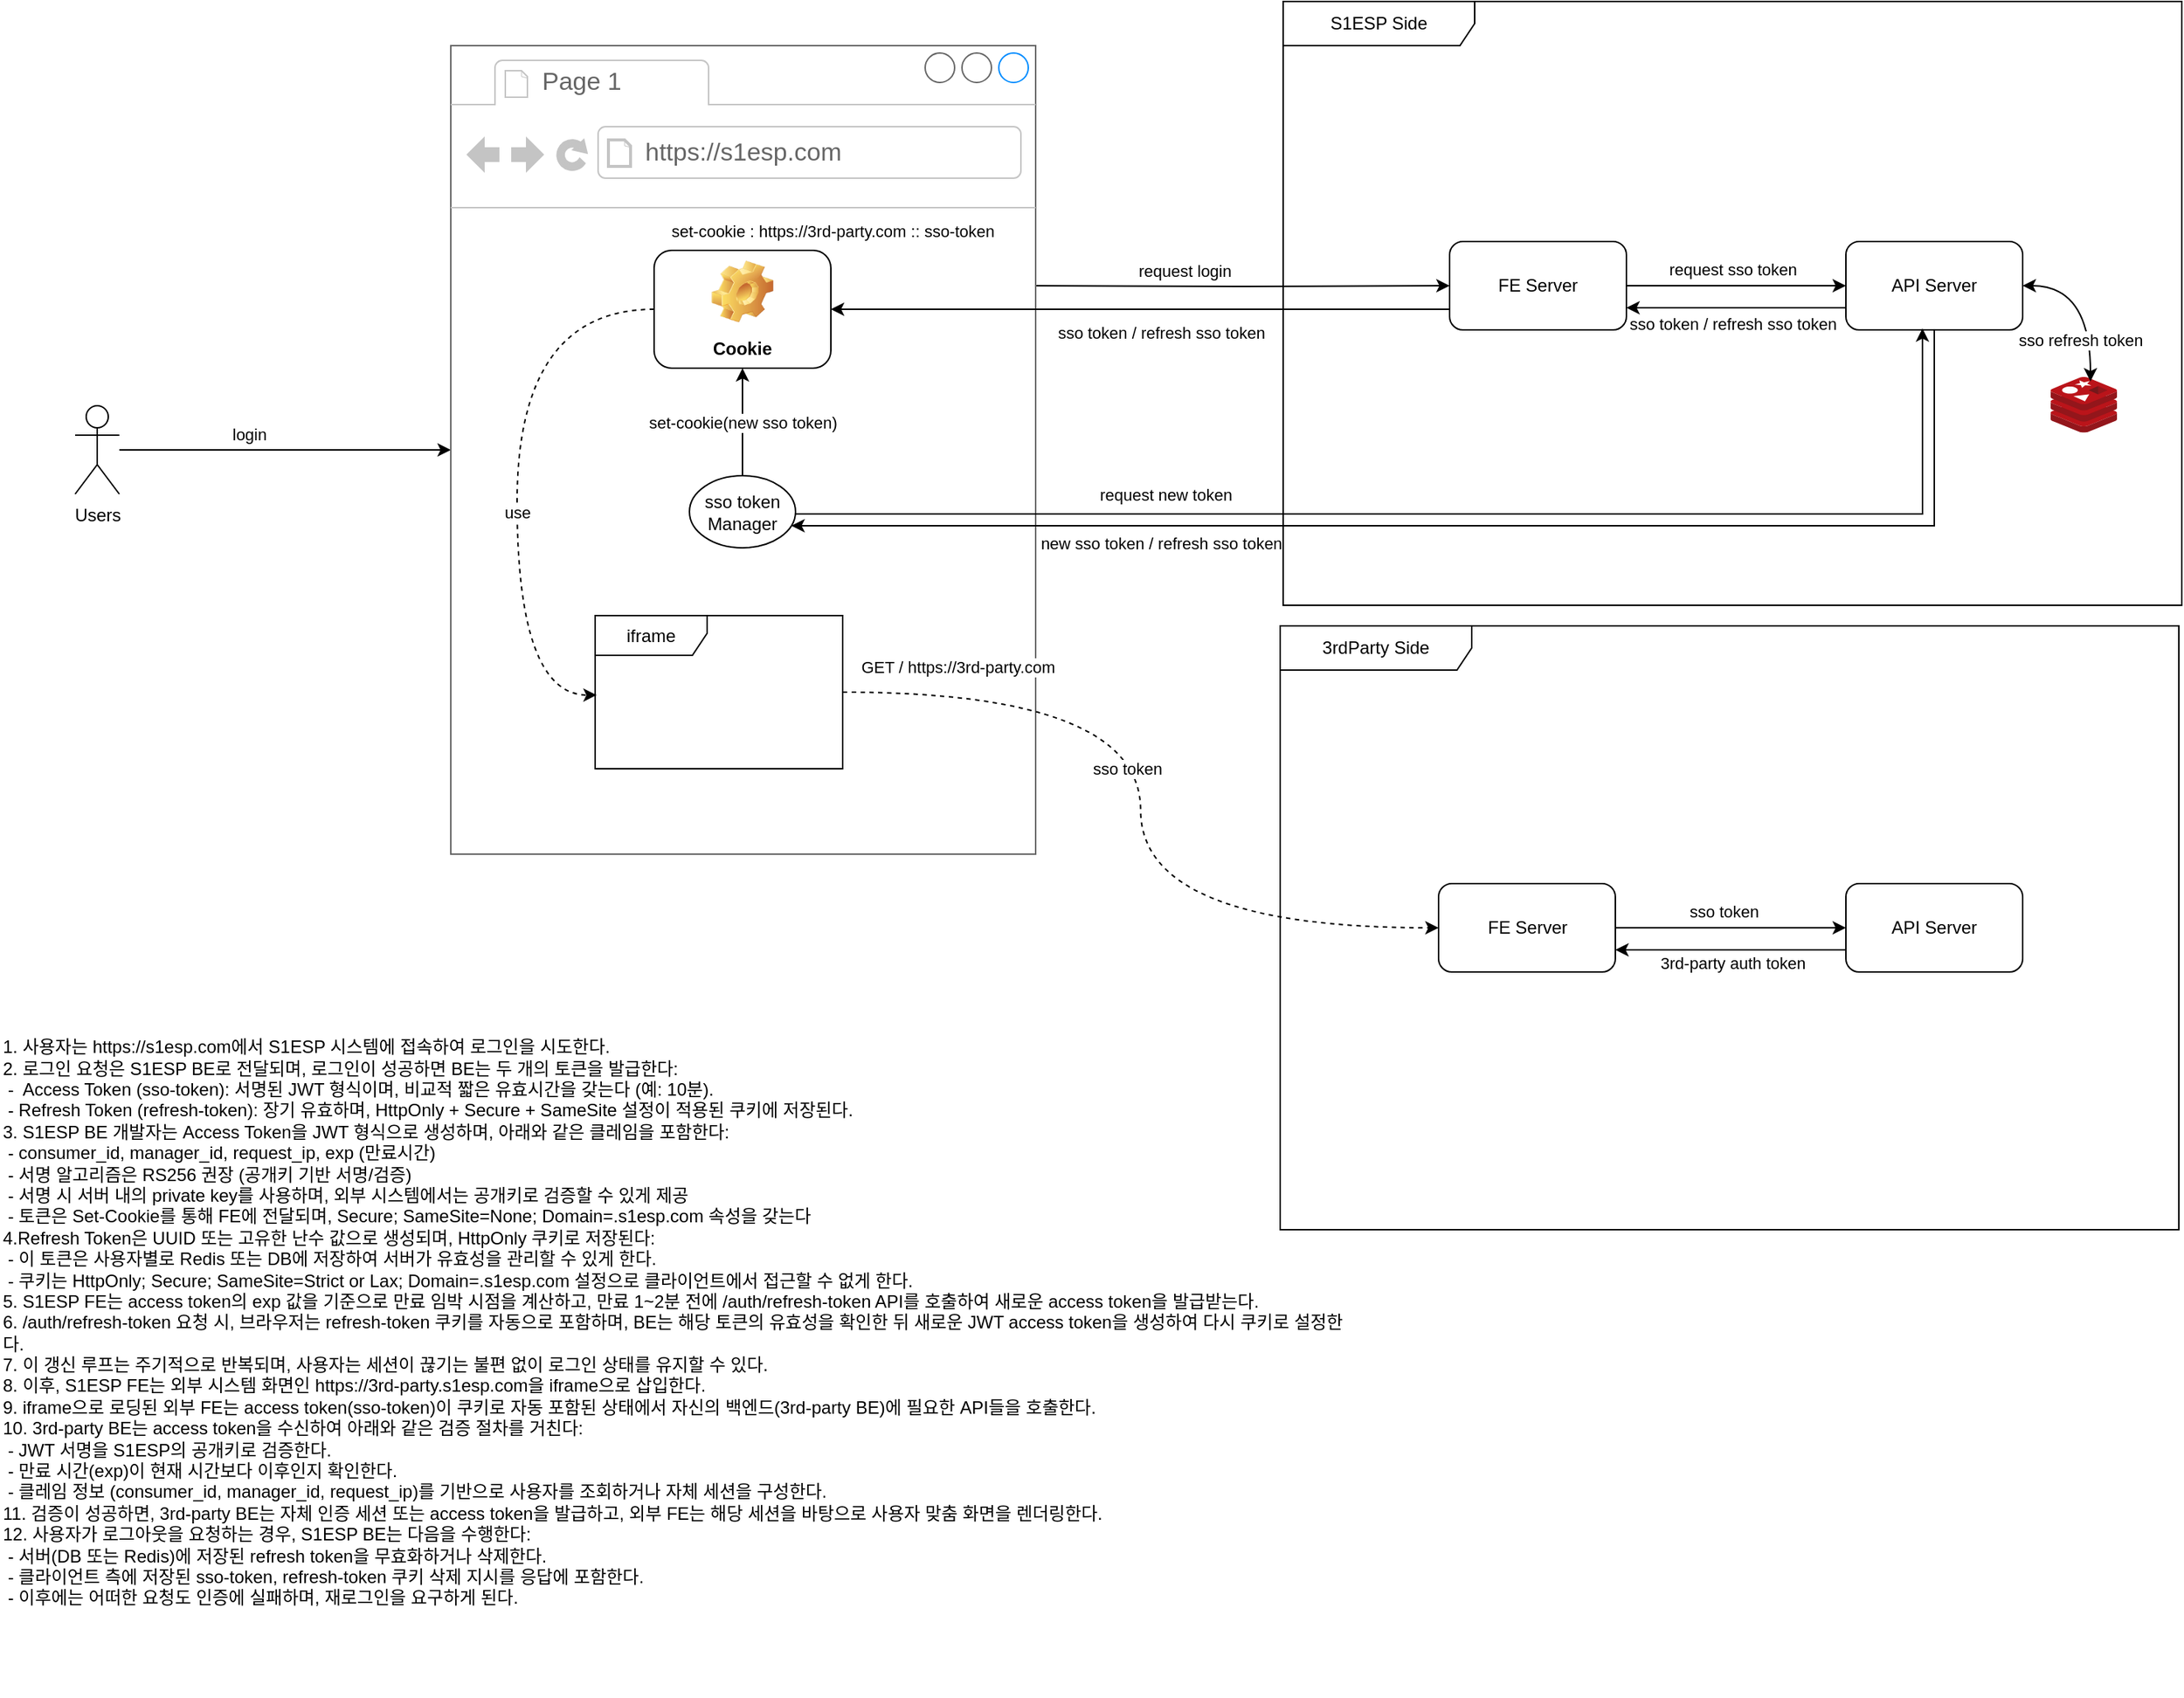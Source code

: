 <mxfile version="26.1.3">
  <diagram name="페이지-1" id="8mMjFByBqZ8wEZKrKUkN">
    <mxGraphModel dx="1728" dy="2363" grid="0" gridSize="10" guides="1" tooltips="1" connect="1" arrows="1" fold="1" page="1" pageScale="1" pageWidth="1600" pageHeight="1400" math="0" shadow="0">
      <root>
        <mxCell id="0" />
        <mxCell id="1" parent="0" />
        <mxCell id="QOJlggBWHbBiH2H2tHko-1" value="S1ESP Side" style="shape=umlFrame;whiteSpace=wrap;html=1;pointerEvents=0;width=130;height=30;" vertex="1" parent="1">
          <mxGeometry x="899" y="-1216" width="610" height="410" as="geometry" />
        </mxCell>
        <mxCell id="QOJlggBWHbBiH2H2tHko-2" value="3rdParty Side" style="shape=umlFrame;whiteSpace=wrap;html=1;pointerEvents=0;width=130;height=30;" vertex="1" parent="1">
          <mxGeometry x="897" y="-792" width="610" height="410" as="geometry" />
        </mxCell>
        <mxCell id="QOJlggBWHbBiH2H2tHko-6" style="edgeStyle=orthogonalEdgeStyle;rounded=0;orthogonalLoop=1;jettySize=auto;html=1;" edge="1" parent="1" source="QOJlggBWHbBiH2H2tHko-3" target="QOJlggBWHbBiH2H2tHko-20">
          <mxGeometry relative="1" as="geometry" />
        </mxCell>
        <mxCell id="QOJlggBWHbBiH2H2tHko-7" value="login" style="edgeLabel;html=1;align=center;verticalAlign=middle;resizable=0;points=[];" vertex="1" connectable="0" parent="QOJlggBWHbBiH2H2tHko-6">
          <mxGeometry x="-0.372" y="2" relative="1" as="geometry">
            <mxPoint x="17" y="-9" as="offset" />
          </mxGeometry>
        </mxCell>
        <mxCell id="QOJlggBWHbBiH2H2tHko-3" value="Users" style="shape=umlActor;verticalLabelPosition=bottom;verticalAlign=top;html=1;outlineConnect=0;" vertex="1" parent="1">
          <mxGeometry x="79" y="-941.5" width="30" height="60" as="geometry" />
        </mxCell>
        <mxCell id="QOJlggBWHbBiH2H2tHko-14" style="edgeStyle=orthogonalEdgeStyle;rounded=0;orthogonalLoop=1;jettySize=auto;html=1;entryX=1;entryY=0.75;entryDx=0;entryDy=0;exitX=0;exitY=0.75;exitDx=0;exitDy=0;" edge="1" parent="1" source="QOJlggBWHbBiH2H2tHko-4" target="QOJlggBWHbBiH2H2tHko-5">
          <mxGeometry relative="1" as="geometry" />
        </mxCell>
        <mxCell id="QOJlggBWHbBiH2H2tHko-15" value="sso token / refresh sso token" style="edgeLabel;html=1;align=center;verticalAlign=middle;resizable=0;points=[];" vertex="1" connectable="0" parent="QOJlggBWHbBiH2H2tHko-14">
          <mxGeometry x="0.06" y="2" relative="1" as="geometry">
            <mxPoint x="2" y="9" as="offset" />
          </mxGeometry>
        </mxCell>
        <mxCell id="QOJlggBWHbBiH2H2tHko-4" value="&lt;div&gt;&lt;span style=&quot;background-color: transparent; color: light-dark(rgb(0, 0, 0), rgb(255, 255, 255));&quot;&gt;API Server&lt;/span&gt;&lt;/div&gt;" style="rounded=1;whiteSpace=wrap;html=1;" vertex="1" parent="1">
          <mxGeometry x="1281" y="-1053" width="120" height="60" as="geometry" />
        </mxCell>
        <mxCell id="QOJlggBWHbBiH2H2tHko-8" style="edgeStyle=orthogonalEdgeStyle;rounded=0;orthogonalLoop=1;jettySize=auto;html=1;" edge="1" parent="1" source="QOJlggBWHbBiH2H2tHko-5" target="QOJlggBWHbBiH2H2tHko-4">
          <mxGeometry relative="1" as="geometry" />
        </mxCell>
        <mxCell id="QOJlggBWHbBiH2H2tHko-9" value="request sso token" style="edgeLabel;html=1;align=center;verticalAlign=middle;resizable=0;points=[];" vertex="1" connectable="0" parent="QOJlggBWHbBiH2H2tHko-8">
          <mxGeometry x="-0.223" relative="1" as="geometry">
            <mxPoint x="14" y="-11" as="offset" />
          </mxGeometry>
        </mxCell>
        <mxCell id="QOJlggBWHbBiH2H2tHko-5" value="FE Server" style="rounded=1;whiteSpace=wrap;html=1;" vertex="1" parent="1">
          <mxGeometry x="1012" y="-1053" width="120" height="60" as="geometry" />
        </mxCell>
        <mxCell id="QOJlggBWHbBiH2H2tHko-32" style="edgeStyle=orthogonalEdgeStyle;rounded=0;orthogonalLoop=1;jettySize=auto;html=1;" edge="1" parent="1" source="QOJlggBWHbBiH2H2tHko-10" target="QOJlggBWHbBiH2H2tHko-11">
          <mxGeometry relative="1" as="geometry" />
        </mxCell>
        <mxCell id="QOJlggBWHbBiH2H2tHko-35" value="sso token" style="edgeLabel;html=1;align=center;verticalAlign=middle;resizable=0;points=[];" vertex="1" connectable="0" parent="QOJlggBWHbBiH2H2tHko-32">
          <mxGeometry x="-0.119" y="1" relative="1" as="geometry">
            <mxPoint x="4" y="-10" as="offset" />
          </mxGeometry>
        </mxCell>
        <mxCell id="QOJlggBWHbBiH2H2tHko-10" value="FE Server" style="rounded=1;whiteSpace=wrap;html=1;" vertex="1" parent="1">
          <mxGeometry x="1004.5" y="-617" width="120" height="60" as="geometry" />
        </mxCell>
        <mxCell id="QOJlggBWHbBiH2H2tHko-36" style="edgeStyle=orthogonalEdgeStyle;rounded=0;orthogonalLoop=1;jettySize=auto;html=1;entryX=1;entryY=0.75;entryDx=0;entryDy=0;" edge="1" parent="1" source="QOJlggBWHbBiH2H2tHko-11" target="QOJlggBWHbBiH2H2tHko-10">
          <mxGeometry relative="1" as="geometry">
            <Array as="points">
              <mxPoint x="1247" y="-572" />
              <mxPoint x="1247" y="-572" />
            </Array>
          </mxGeometry>
        </mxCell>
        <mxCell id="QOJlggBWHbBiH2H2tHko-37" value="3rd-party auth token" style="edgeLabel;html=1;align=center;verticalAlign=middle;resizable=0;points=[];" vertex="1" connectable="0" parent="QOJlggBWHbBiH2H2tHko-36">
          <mxGeometry x="0.075" y="-4" relative="1" as="geometry">
            <mxPoint x="7" y="13" as="offset" />
          </mxGeometry>
        </mxCell>
        <mxCell id="QOJlggBWHbBiH2H2tHko-11" value="&lt;div&gt;&lt;span style=&quot;background-color: transparent; color: light-dark(rgb(0, 0, 0), rgb(255, 255, 255));&quot;&gt;API Server&lt;/span&gt;&lt;/div&gt;" style="rounded=1;whiteSpace=wrap;html=1;" vertex="1" parent="1">
          <mxGeometry x="1281" y="-617" width="120" height="60" as="geometry" />
        </mxCell>
        <mxCell id="QOJlggBWHbBiH2H2tHko-24" style="edgeStyle=orthogonalEdgeStyle;rounded=0;orthogonalLoop=1;jettySize=auto;html=1;" edge="1" parent="1" target="QOJlggBWHbBiH2H2tHko-5">
          <mxGeometry relative="1" as="geometry">
            <mxPoint x="727" y="-1023" as="sourcePoint" />
          </mxGeometry>
        </mxCell>
        <mxCell id="QOJlggBWHbBiH2H2tHko-59" value="request login" style="edgeLabel;html=1;align=center;verticalAlign=middle;resizable=0;points=[];" vertex="1" connectable="0" parent="QOJlggBWHbBiH2H2tHko-24">
          <mxGeometry x="-0.124" relative="1" as="geometry">
            <mxPoint x="-20" y="-11" as="offset" />
          </mxGeometry>
        </mxCell>
        <mxCell id="QOJlggBWHbBiH2H2tHko-20" value="" style="strokeWidth=1;shadow=0;dashed=0;align=center;html=1;shape=mxgraph.mockup.containers.browserWindow;rSize=0;strokeColor=#666666;strokeColor2=#008cff;strokeColor3=#c4c4c4;mainText=,;recursiveResize=0;" vertex="1" parent="1">
          <mxGeometry x="334" y="-1186" width="397" height="549" as="geometry" />
        </mxCell>
        <mxCell id="QOJlggBWHbBiH2H2tHko-21" value="Page 1" style="strokeWidth=1;shadow=0;dashed=0;align=center;html=1;shape=mxgraph.mockup.containers.anchor;fontSize=17;fontColor=#666666;align=left;whiteSpace=wrap;" vertex="1" parent="QOJlggBWHbBiH2H2tHko-20">
          <mxGeometry x="60" y="12" width="110" height="26" as="geometry" />
        </mxCell>
        <mxCell id="QOJlggBWHbBiH2H2tHko-22" value="https://s1esp.com" style="strokeWidth=1;shadow=0;dashed=0;align=center;html=1;shape=mxgraph.mockup.containers.anchor;rSize=0;fontSize=17;fontColor=#666666;align=left;" vertex="1" parent="QOJlggBWHbBiH2H2tHko-20">
          <mxGeometry x="130" y="60" width="250" height="26" as="geometry" />
        </mxCell>
        <mxCell id="QOJlggBWHbBiH2H2tHko-27" value="Cookie" style="label;whiteSpace=wrap;html=1;align=center;verticalAlign=bottom;spacingLeft=0;spacingBottom=4;imageAlign=center;imageVerticalAlign=top;image=img/clipart/Gear_128x128.png" vertex="1" parent="QOJlggBWHbBiH2H2tHko-20">
          <mxGeometry x="138" y="139" width="120" height="80" as="geometry" />
        </mxCell>
        <mxCell id="QOJlggBWHbBiH2H2tHko-28" value="iframe" style="shape=umlFrame;whiteSpace=wrap;html=1;pointerEvents=0;width=76;height=27;" vertex="1" parent="QOJlggBWHbBiH2H2tHko-20">
          <mxGeometry x="98" y="387" width="168" height="104" as="geometry" />
        </mxCell>
        <mxCell id="QOJlggBWHbBiH2H2tHko-63" value="set-cookie(new sso token)" style="edgeStyle=orthogonalEdgeStyle;rounded=0;orthogonalLoop=1;jettySize=auto;html=1;entryX=0.5;entryY=1;entryDx=0;entryDy=0;" edge="1" parent="QOJlggBWHbBiH2H2tHko-20" source="QOJlggBWHbBiH2H2tHko-48" target="QOJlggBWHbBiH2H2tHko-27">
          <mxGeometry relative="1" as="geometry" />
        </mxCell>
        <mxCell id="QOJlggBWHbBiH2H2tHko-48" value="sso token&lt;br&gt;Manager" style="ellipse;whiteSpace=wrap;html=1;" vertex="1" parent="QOJlggBWHbBiH2H2tHko-20">
          <mxGeometry x="162" y="292" width="72" height="49" as="geometry" />
        </mxCell>
        <mxCell id="QOJlggBWHbBiH2H2tHko-62" style="edgeStyle=orthogonalEdgeStyle;rounded=0;orthogonalLoop=1;jettySize=auto;html=1;exitX=0.5;exitY=1;exitDx=0;exitDy=0;" edge="1" parent="QOJlggBWHbBiH2H2tHko-20" source="QOJlggBWHbBiH2H2tHko-48" target="QOJlggBWHbBiH2H2tHko-48">
          <mxGeometry relative="1" as="geometry" />
        </mxCell>
        <mxCell id="QOJlggBWHbBiH2H2tHko-64" style="edgeStyle=orthogonalEdgeStyle;rounded=0;orthogonalLoop=1;jettySize=auto;html=1;entryX=0.006;entryY=0.519;entryDx=0;entryDy=0;entryPerimeter=0;curved=1;dashed=1;" edge="1" parent="QOJlggBWHbBiH2H2tHko-20" source="QOJlggBWHbBiH2H2tHko-27" target="QOJlggBWHbBiH2H2tHko-28">
          <mxGeometry relative="1" as="geometry">
            <Array as="points">
              <mxPoint x="45" y="179" />
              <mxPoint x="45" y="441" />
            </Array>
          </mxGeometry>
        </mxCell>
        <mxCell id="QOJlggBWHbBiH2H2tHko-65" value="use" style="edgeLabel;html=1;align=center;verticalAlign=middle;resizable=0;points=[];" vertex="1" connectable="0" parent="QOJlggBWHbBiH2H2tHko-64">
          <mxGeometry x="0.13" relative="1" as="geometry">
            <mxPoint as="offset" />
          </mxGeometry>
        </mxCell>
        <mxCell id="QOJlggBWHbBiH2H2tHko-25" style="edgeStyle=orthogonalEdgeStyle;rounded=0;orthogonalLoop=1;jettySize=auto;html=1;entryX=1;entryY=0.5;entryDx=0;entryDy=0;" edge="1" parent="1" source="QOJlggBWHbBiH2H2tHko-5" target="QOJlggBWHbBiH2H2tHko-27">
          <mxGeometry relative="1" as="geometry">
            <Array as="points">
              <mxPoint x="869" y="-1007" />
              <mxPoint x="869" y="-1007" />
            </Array>
          </mxGeometry>
        </mxCell>
        <mxCell id="QOJlggBWHbBiH2H2tHko-26" value="sso token / refresh sso token" style="edgeLabel;html=1;align=center;verticalAlign=middle;resizable=0;points=[];" vertex="1" connectable="0" parent="QOJlggBWHbBiH2H2tHko-25">
          <mxGeometry x="0.62" y="-1" relative="1" as="geometry">
            <mxPoint x="144" y="17" as="offset" />
          </mxGeometry>
        </mxCell>
        <mxCell id="QOJlggBWHbBiH2H2tHko-45" value="set-cookie : https://3rd-party.com :: sso-token" style="edgeLabel;html=1;align=center;verticalAlign=middle;resizable=0;points=[];" vertex="1" connectable="0" parent="QOJlggBWHbBiH2H2tHko-25">
          <mxGeometry x="0.631" y="1" relative="1" as="geometry">
            <mxPoint x="-77" y="-54" as="offset" />
          </mxGeometry>
        </mxCell>
        <mxCell id="QOJlggBWHbBiH2H2tHko-31" style="edgeStyle=orthogonalEdgeStyle;rounded=0;orthogonalLoop=1;jettySize=auto;html=1;entryX=0;entryY=0.5;entryDx=0;entryDy=0;curved=1;dashed=1;" edge="1" parent="1" source="QOJlggBWHbBiH2H2tHko-28" target="QOJlggBWHbBiH2H2tHko-10">
          <mxGeometry relative="1" as="geometry" />
        </mxCell>
        <mxCell id="QOJlggBWHbBiH2H2tHko-33" value="GET / https://3rd-party.com" style="edgeLabel;html=1;align=center;verticalAlign=middle;resizable=0;points=[];" vertex="1" connectable="0" parent="QOJlggBWHbBiH2H2tHko-31">
          <mxGeometry x="0.038" y="5" relative="1" as="geometry">
            <mxPoint x="-130" y="-108" as="offset" />
          </mxGeometry>
        </mxCell>
        <mxCell id="QOJlggBWHbBiH2H2tHko-67" value="sso token" style="edgeLabel;html=1;align=center;verticalAlign=middle;resizable=0;points=[];" vertex="1" connectable="0" parent="QOJlggBWHbBiH2H2tHko-31">
          <mxGeometry x="-0.101" y="-10" relative="1" as="geometry">
            <mxPoint as="offset" />
          </mxGeometry>
        </mxCell>
        <mxCell id="QOJlggBWHbBiH2H2tHko-42" value="" style="image;sketch=0;aspect=fixed;html=1;points=[];align=center;fontSize=12;image=img/lib/mscae/Cache_Redis_Product.svg;" vertex="1" parent="1">
          <mxGeometry x="1420" y="-961" width="45" height="37.8" as="geometry" />
        </mxCell>
        <mxCell id="QOJlggBWHbBiH2H2tHko-43" style="edgeStyle=orthogonalEdgeStyle;rounded=0;orthogonalLoop=1;jettySize=auto;html=1;entryX=0.6;entryY=0.079;entryDx=0;entryDy=0;entryPerimeter=0;curved=1;startArrow=classic;startFill=1;" edge="1" parent="1" source="QOJlggBWHbBiH2H2tHko-4" target="QOJlggBWHbBiH2H2tHko-42">
          <mxGeometry relative="1" as="geometry" />
        </mxCell>
        <mxCell id="QOJlggBWHbBiH2H2tHko-44" value="sso refresh token" style="edgeLabel;html=1;align=center;verticalAlign=middle;resizable=0;points=[];" vertex="1" connectable="0" parent="QOJlggBWHbBiH2H2tHko-43">
          <mxGeometry x="-0.441" y="-14" relative="1" as="geometry">
            <mxPoint x="8" y="23" as="offset" />
          </mxGeometry>
        </mxCell>
        <mxCell id="QOJlggBWHbBiH2H2tHko-52" style="edgeStyle=orthogonalEdgeStyle;rounded=0;orthogonalLoop=1;jettySize=auto;html=1;exitX=1;exitY=0.5;exitDx=0;exitDy=0;entryX=0.433;entryY=0.983;entryDx=0;entryDy=0;entryPerimeter=0;" edge="1" parent="1" source="QOJlggBWHbBiH2H2tHko-48" target="QOJlggBWHbBiH2H2tHko-4">
          <mxGeometry relative="1" as="geometry">
            <Array as="points">
              <mxPoint x="568" y="-868" />
              <mxPoint x="1333" y="-868" />
            </Array>
          </mxGeometry>
        </mxCell>
        <mxCell id="QOJlggBWHbBiH2H2tHko-53" value="request new token" style="edgeLabel;html=1;align=center;verticalAlign=middle;resizable=0;points=[];" vertex="1" connectable="0" parent="QOJlggBWHbBiH2H2tHko-52">
          <mxGeometry x="-0.231" y="3" relative="1" as="geometry">
            <mxPoint x="-91" y="-10" as="offset" />
          </mxGeometry>
        </mxCell>
        <mxCell id="QOJlggBWHbBiH2H2tHko-56" style="rounded=0;orthogonalLoop=1;jettySize=auto;html=1;startArrow=classic;startFill=1;endArrow=none;edgeStyle=orthogonalEdgeStyle;entryX=0.5;entryY=1;entryDx=0;entryDy=0;" edge="1" parent="1" source="QOJlggBWHbBiH2H2tHko-48" target="QOJlggBWHbBiH2H2tHko-4">
          <mxGeometry relative="1" as="geometry">
            <mxPoint x="1341" y="-993" as="targetPoint" />
            <Array as="points">
              <mxPoint x="1341" y="-860" />
            </Array>
          </mxGeometry>
        </mxCell>
        <mxCell id="QOJlggBWHbBiH2H2tHko-57" value="new sso token / refresh sso token" style="edgeLabel;html=1;align=center;verticalAlign=middle;resizable=0;points=[];" vertex="1" connectable="0" parent="QOJlggBWHbBiH2H2tHko-56">
          <mxGeometry x="-0.216" y="-1" relative="1" as="geometry">
            <mxPoint x="-106" y="11" as="offset" />
          </mxGeometry>
        </mxCell>
        <mxCell id="QOJlggBWHbBiH2H2tHko-66" value="&lt;div&gt;1. 사용자는 https://s1esp.com에서 S1ESP 시스템에 접속하여 로그인을 시도한다.&lt;/div&gt;&lt;div&gt;&lt;span style=&quot;white-space: normal;&quot;&gt;2. 로그인 요청은 S1ESP BE로 전달되며, 로그인이 성공하면 BE는 두 개의 토큰을 발급한다:&lt;/span&gt;&lt;/div&gt;&lt;div&gt;&lt;span style=&quot;white-space: normal;&quot;&gt;&amp;nbsp;-&amp;nbsp; Access Token (sso-token): 서명된 JWT 형식이며, 비교적 짧은 유효시간을 갖는다 (예: 10분).&lt;/span&gt;&lt;/div&gt;&lt;div&gt;&lt;span style=&quot;white-space: normal;&quot;&gt;&amp;nbsp;- Refresh Token (refresh-token): 장기 유효하며, HttpOnly + Secure + SameSite 설정이 적용된 쿠키에 저장된다.&lt;/span&gt;&lt;/div&gt;&lt;div&gt;&lt;span style=&quot;white-space: normal;&quot;&gt;3. S1ESP BE 개발자는 Access Token을 JWT 형식으로 생성하며, 아래와 같은 클레임을 포함한다:&lt;/span&gt;&lt;/div&gt;&lt;div&gt;&lt;span style=&quot;white-space: normal;&quot;&gt;&amp;nbsp;- consumer_id, manager_id, request_ip, exp (만료시간)&lt;/span&gt;&lt;/div&gt;&lt;div&gt;&lt;span style=&quot;white-space: normal;&quot;&gt;&amp;nbsp;-&amp;nbsp;서명 알고리즘은 RS256 권장 (공개키 기반 서명/검증)&lt;/span&gt;&lt;/div&gt;&lt;div&gt;&lt;span style=&quot;white-space: normal;&quot;&gt;&amp;nbsp;-&amp;nbsp;서명 시 서버 내의 private key를 사용하며, 외부 시스템에서는 공개키로 검증할 수 있게 제공&lt;/span&gt;&lt;/div&gt;&lt;div&gt;&lt;span style=&quot;white-space: normal;&quot;&gt;&amp;nbsp;-&amp;nbsp;토큰은 Set-Cookie를 통해 FE에 전달되며, Secure; SameSite=None; Domain=.s1esp.com 속성을 갖는다&lt;/span&gt;&lt;/div&gt;&lt;div&gt;&lt;span style=&quot;white-space: normal;&quot;&gt;4.Refresh Token은 UUID 또는 고유한 난수 값으로 생성되며, HttpOnly 쿠키로 저장된다:&lt;/span&gt;&lt;/div&gt;&lt;div&gt;&lt;span style=&quot;white-space: normal;&quot;&gt;&amp;nbsp;- 이 토큰은 사용자별로 Redis 또는 DB에 저장하여 서버가 유효성을 관리할 수 있게 한다.&lt;/span&gt;&lt;/div&gt;&lt;div&gt;&lt;span style=&quot;white-space: normal;&quot;&gt;&amp;nbsp;-&amp;nbsp;쿠키는 HttpOnly; Secure; SameSite=Strict or Lax; Domain=.s1esp.com 설정으로 클라이언트에서 접근할 수 없게 한다.&lt;/span&gt;&lt;/div&gt;&lt;div&gt;&lt;span style=&quot;white-space: normal;&quot;&gt;5. S1ESP FE는 access token의 exp 값을 기준으로 만료 임박 시점을 계산하고,&amp;nbsp;&lt;/span&gt;&lt;span style=&quot;background-color: transparent; color: light-dark(rgb(0, 0, 0), rgb(255, 255, 255));&quot;&gt;만료 1~2분 전에 /auth/refresh-token API를 호출하여 새로운 access token을 발급받는다.&lt;/span&gt;&lt;/div&gt;&lt;div&gt;&lt;span style=&quot;white-space: normal;&quot;&gt;6. /auth/refresh-token 요청 시, 브라우저는 refresh-token 쿠키를 자동으로 포함하며,&amp;nbsp;&lt;/span&gt;&lt;span style=&quot;background-color: transparent; color: light-dark(rgb(0, 0, 0), rgb(255, 255, 255));&quot;&gt;BE는 해당 토큰의 유효성을 확인한 뒤 새로운 JWT access token을 생성하여 다시 쿠키로 설정한다.&lt;/span&gt;&lt;/div&gt;&lt;div&gt;&lt;span style=&quot;white-space: normal;&quot;&gt;7. 이 갱신 루프는 주기적으로 반복되며, 사용자는 세션이 끊기는 불편 없이 로그인 상태를 유지할 수 있다.&lt;/span&gt;&lt;/div&gt;&lt;div&gt;&lt;span style=&quot;white-space: normal;&quot;&gt;8. 이후, S1ESP FE는 외부 시스템 화면인 https://3rd-party.s1esp.com을 iframe으로 삽입한다.&lt;/span&gt;&lt;/div&gt;&lt;div&gt;&lt;span style=&quot;white-space: normal;&quot;&gt;9. iframe으로 로딩된 외부 FE는 access token(sso-token)이 쿠키로 자동 포함된 상태에서&amp;nbsp;&lt;/span&gt;&lt;span style=&quot;background-color: transparent; color: light-dark(rgb(0, 0, 0), rgb(255, 255, 255));&quot;&gt;자신의 백엔드(3rd-party BE)에 필요한 API들을 호출한다.&lt;/span&gt;&lt;/div&gt;&lt;div&gt;&lt;span style=&quot;white-space: normal;&quot;&gt;10. 3rd-party BE는 access token을 수신하여 아래와 같은 검증 절차를 거친다:&lt;/span&gt;&lt;/div&gt;&lt;div&gt;&lt;span style=&quot;white-space: normal;&quot;&gt;&amp;nbsp;- JWT 서명을 S1ESP의 공개키로 검증한다.&lt;/span&gt;&lt;/div&gt;&lt;div&gt;&lt;span style=&quot;white-space: normal;&quot;&gt;&amp;nbsp;-&amp;nbsp;만료 시간(exp)이 현재 시간보다 이후인지 확인한다.&lt;/span&gt;&lt;/div&gt;&lt;div&gt;&lt;span style=&quot;white-space: normal;&quot;&gt;&amp;nbsp;- 클레임 정보 (consumer_id, manager_id, request_ip)를 기반으로 사용자를 조회하거나 자체 세션을 구성한다.&lt;/span&gt;&lt;/div&gt;&lt;div&gt;&lt;span style=&quot;white-space: normal;&quot;&gt;11. 검증이 성공하면, 3rd-party BE는 자체 인증 세션 또는 access token을 발급하고,&amp;nbsp;&lt;/span&gt;&lt;span style=&quot;background-color: transparent; color: light-dark(rgb(0, 0, 0), rgb(255, 255, 255));&quot;&gt;외부 FE는 해당 세션을 바탕으로 사용자 맞춤 화면을 렌더링한다.&lt;/span&gt;&lt;/div&gt;&lt;div&gt;&lt;span style=&quot;white-space: normal;&quot;&gt;12. 사용자가 로그아웃을 요청하는 경우, S1ESP BE는 다음을 수행한다:&lt;/span&gt;&lt;/div&gt;&lt;div&gt;&lt;span style=&quot;white-space: normal;&quot;&gt;&amp;nbsp;- 서버(DB 또는 Redis)에 저장된 refresh token을 무효화하거나 삭제한다.&lt;/span&gt;&lt;/div&gt;&lt;div&gt;&lt;span style=&quot;white-space: normal;&quot;&gt;&amp;nbsp;-&amp;nbsp;클라이언트 측에 저장된 sso-token, refresh-token 쿠키 삭제 지시를 응답에 포함한다.&lt;/span&gt;&lt;/div&gt;&lt;div&gt;&lt;span style=&quot;white-space: normal;&quot;&gt;&amp;nbsp;-&amp;nbsp;이후에는 어떠한 요청도 인증에 실패하며, 재로그인을 요구하게 된다.&lt;/span&gt;&lt;/div&gt;" style="text;html=1;align=left;verticalAlign=middle;whiteSpace=wrap;rounded=0;" vertex="1" parent="1">
          <mxGeometry x="28" y="-574" width="925" height="509" as="geometry" />
        </mxCell>
      </root>
    </mxGraphModel>
  </diagram>
</mxfile>
